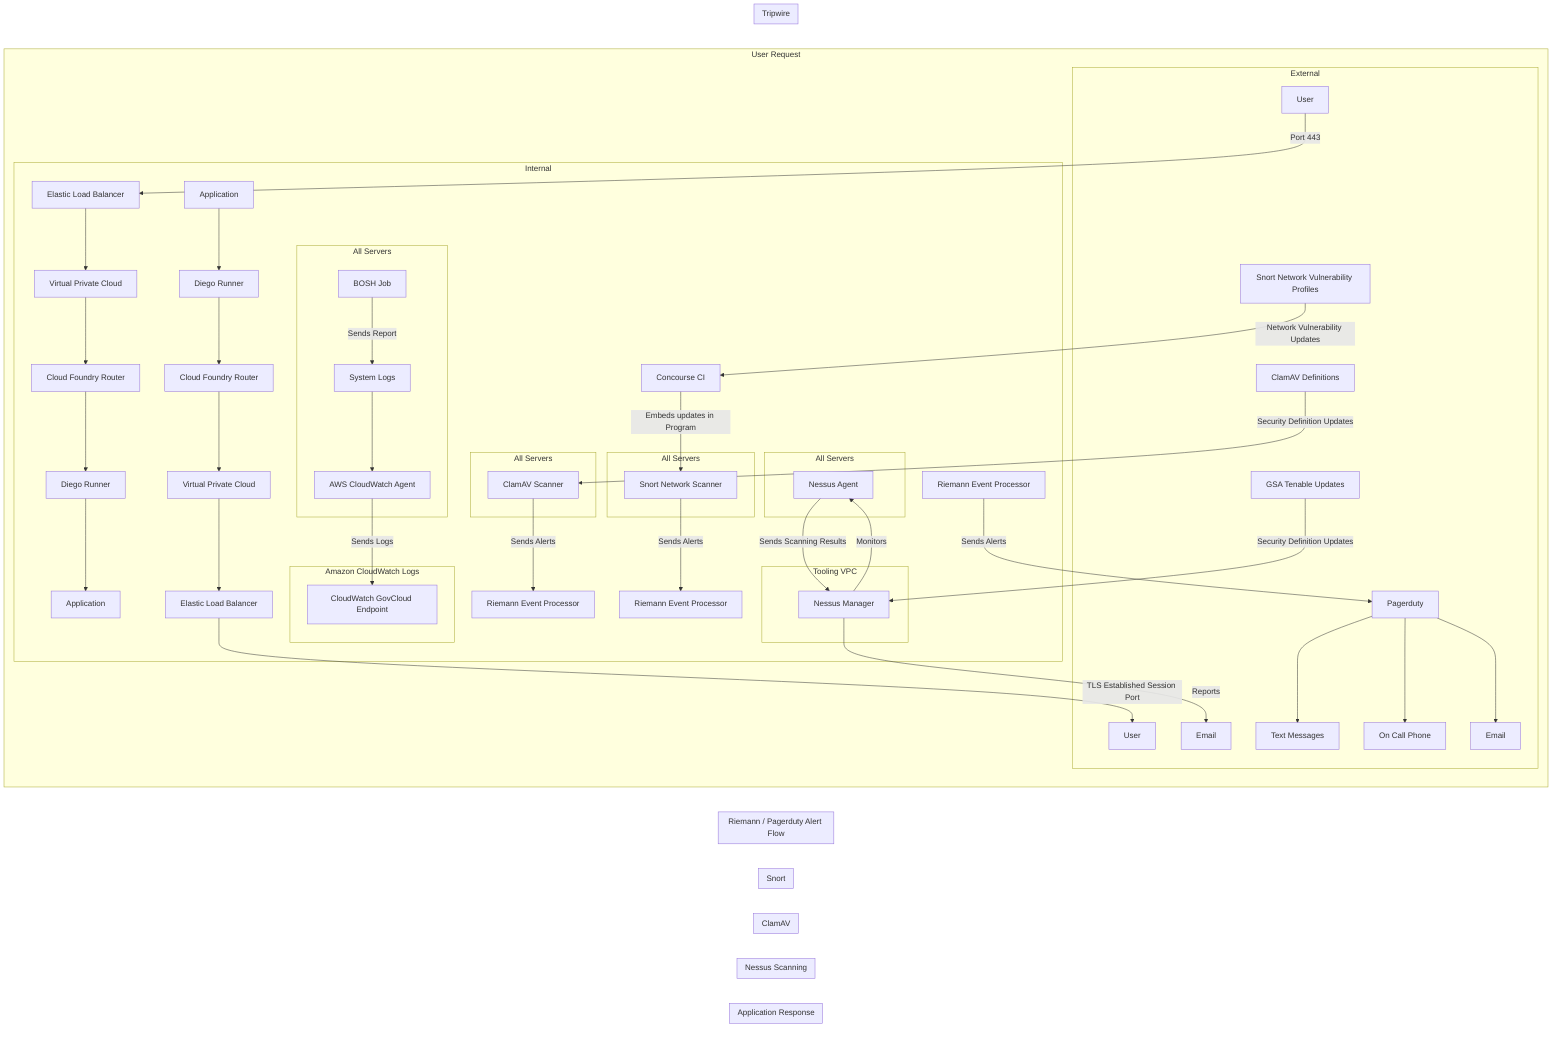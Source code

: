 graph LR;
  subgraph User Request
    subgraph Internal
      elb["Elastic Load Balancer"]
      vpc["Virtual Private Cloud"]
      router["Cloud Foundry Router"]
      diego["Diego Runner"]
      container["Application"]
    end
    subgraph External
      user["User"]
    end

    user--Port 443-->elb
    elb-->vpc
    vpc-->router
    router-->diego
    diego-->container
  end

  subgraph Application Response
    subgraph Internal
      elb2["Elastic Load Balancer"]
      vpc2["Virtual Private Cloud"]
      router2["Cloud Foundry Router"]
      diego2["Diego Runner"]
      container2["Application"]
    end
    subgraph External
      user2["User"]
    end

    elb2--TLS Established Session Port-->user2
    vpc2-->elb2
    router2-->vpc2
    diego2-->router2
    container2-->diego2
  end

  subgraph Nessus Scanning
    subgraph Internal
      subgraph Tooling VPC
        nessus["Nessus Manager"]
      end
      subgraph All Servers
        nessus-agent1["Nessus Agent"]
      end
    end
    subgraph External
      nessus-updates["GSA Tenable Updates"]
      email2["Email"]
    end

    nessus-agent1--Sends Scanning Results-->nessus
    nessus--Monitors-->nessus-agent1
    nessus-updates--Security Definition Updates-->nessus
    nessus--Reports-->email2
  end

  subgraph ClamAV
    subgraph Internal
      subgraph All Servers
        clamav["ClamAV Scanner"]
      end
      riemann2["Riemann Event Processor"]
    end
    subgraph External
      clamav-updates["ClamAV Definitions"]
    end

    clamav--Sends Alerts-->riemann2
    clamav-updates--Security Definition Updates-->clamav
  end

  subgraph Snort
    subgraph Internal
      concourse["Concourse CI"]
      subgraph All Servers
        snort["Snort Network Scanner"]
      end
      riemann3["Riemann Event Processor"]
    end
    subgraph External
      snort-updates["Snort Network Vulnerability Profiles"]
    end

    snort--Sends Alerts-->riemann3
    snort-updates--Network Vulnerability Updates-->concourse
    concourse--Embeds updates in Program-->snort
  end
  
  subgraph Riemann / Pagerduty Alert Flow
    subgraph Internal
      riemann4["Riemann Event Processor"]
    end
    subgraph External
      pagerduty5["Pagerduty"]
      sms5["Text Messages"]
      email5["Email"]
      phone5["On Call Phone"]
    end

    riemann4--Sends Alerts-->pagerduty5
    pagerduty5-->sms5
    pagerduty5-->phone5
    pagerduty5-->email5
  end

  subgraph Tripwire
    subgraph Internal
      subgraph All Servers
        job1["BOSH Job"]
        logs["System Logs"]
        aws-logs-agent["AWS CloudWatch Agent"]
      end
      subgraph Amazon CloudWatch Logs
        aws-logs["CloudWatch GovCloud Endpoint"]
      end
    end

    job1--Sends Report-->logs
    logs-->aws-logs-agent
    aws-logs-agent--Sends Logs-->aws-logs
  end